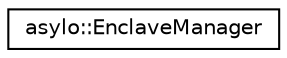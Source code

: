 digraph "Graphical Class Hierarchy"
{
  edge [fontname="Helvetica",fontsize="10",labelfontname="Helvetica",labelfontsize="10"];
  node [fontname="Helvetica",fontsize="10",shape=record];
  rankdir="LR";
  Node0 [label="asylo::EnclaveManager",height=0.2,width=0.4,color="black", fillcolor="white", style="filled",URL="$classasylo_1_1EnclaveManager.html",tooltip="A manager object responsible for creating and managing enclave instances. "];
}
